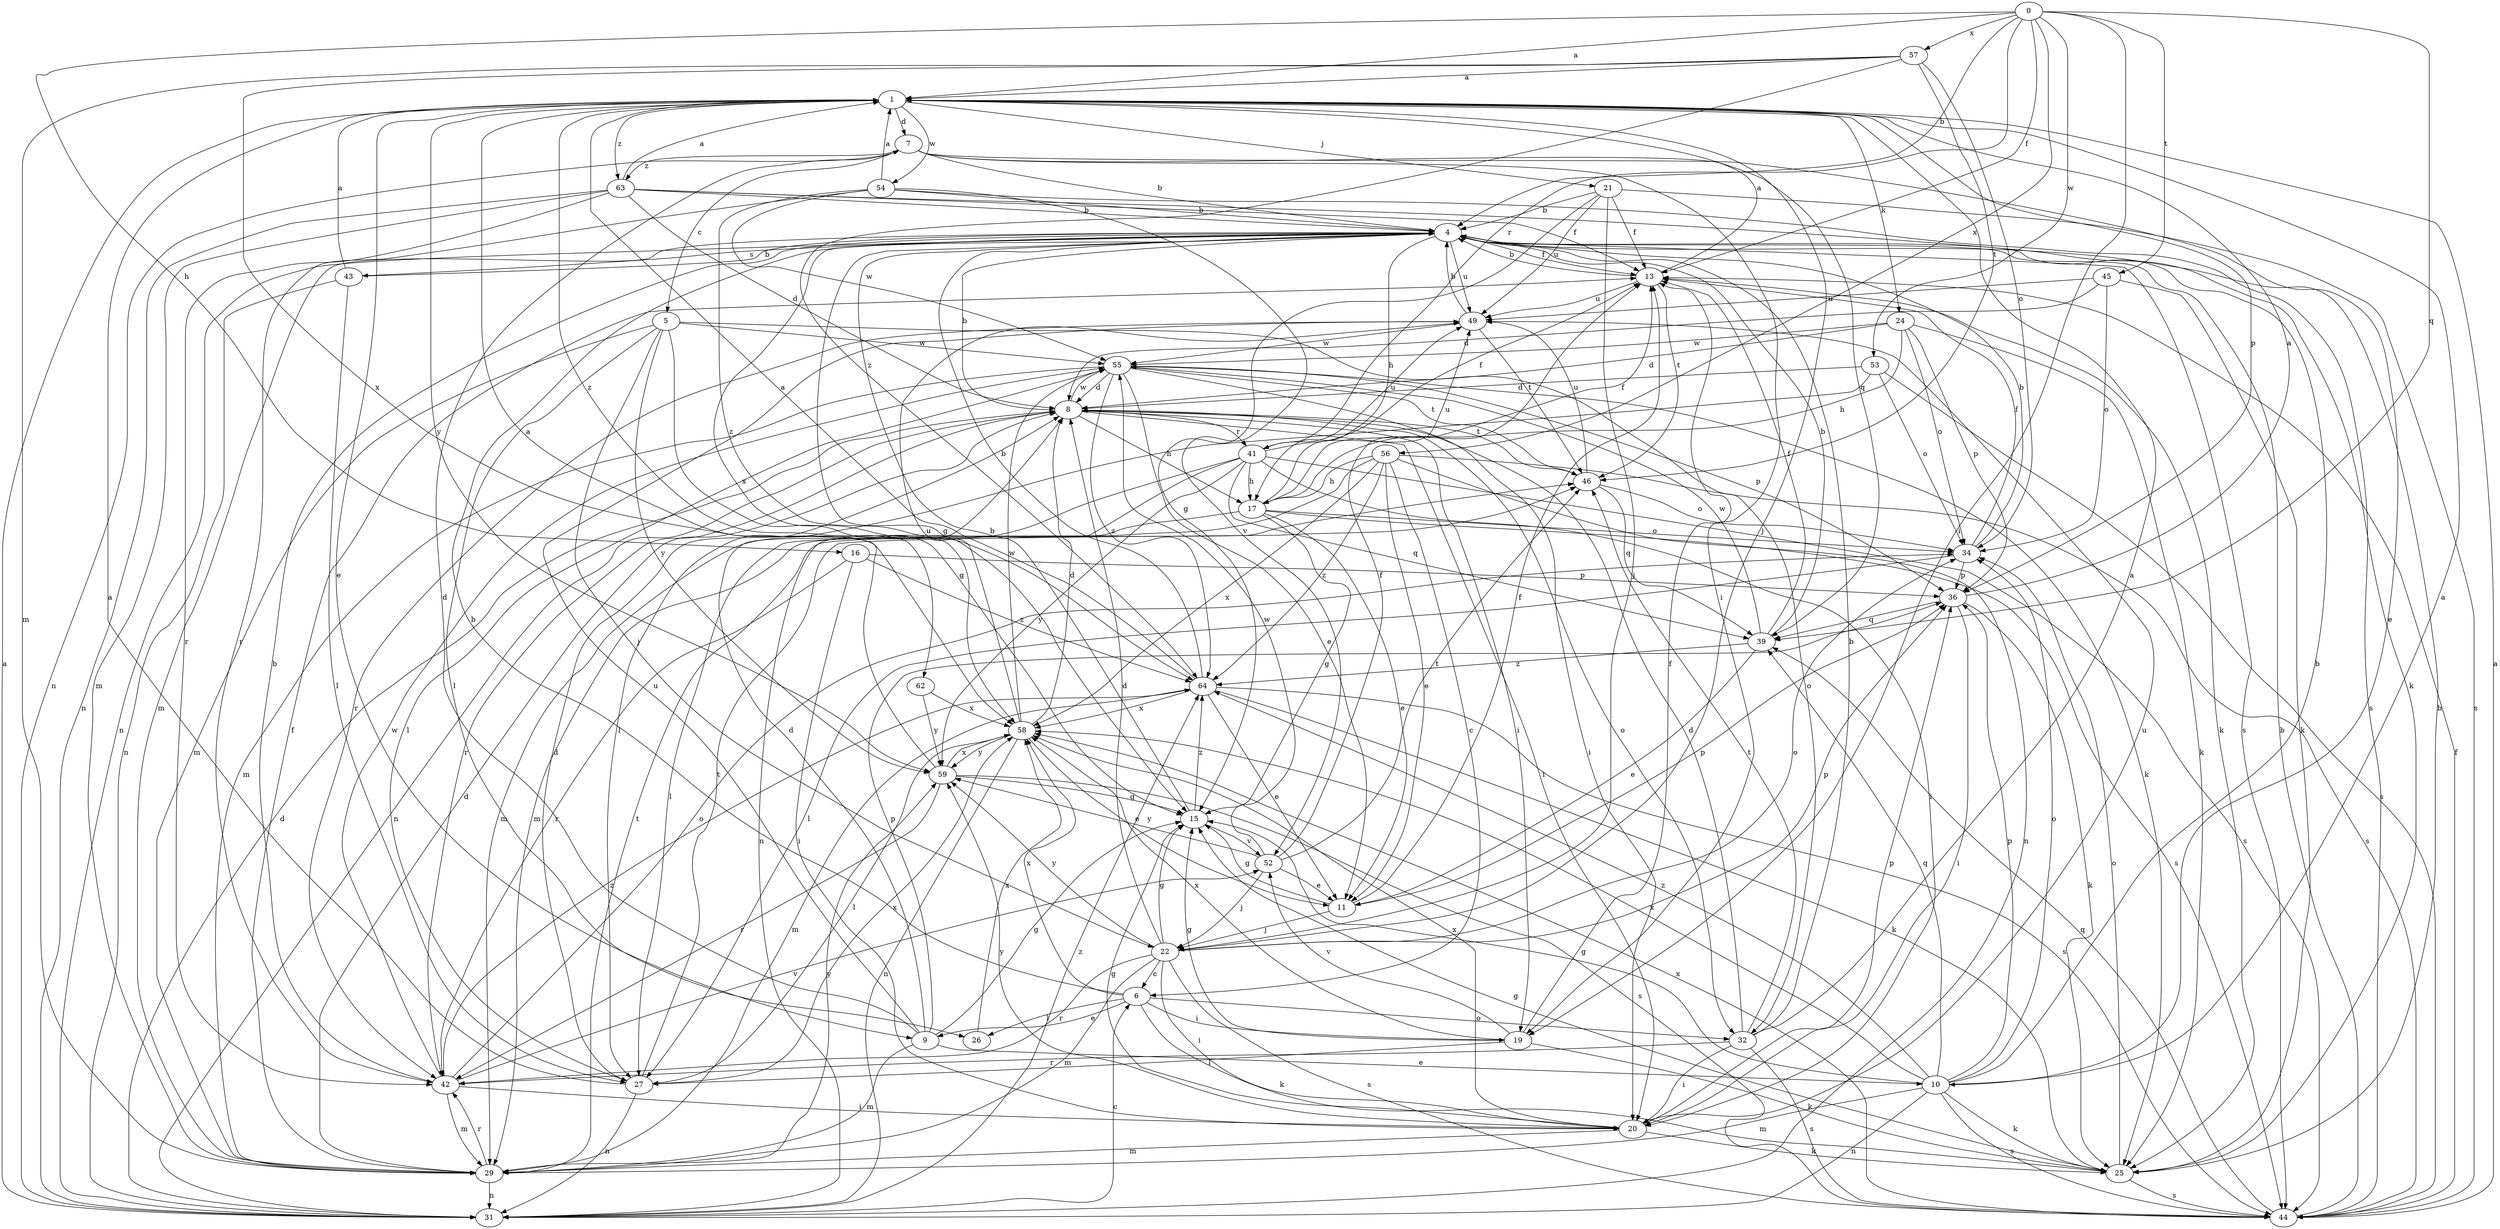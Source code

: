 strict digraph  {
0;
1;
4;
5;
6;
7;
8;
9;
10;
11;
13;
15;
16;
17;
19;
20;
21;
22;
24;
25;
26;
27;
29;
31;
32;
34;
36;
39;
41;
42;
43;
44;
45;
46;
49;
52;
53;
54;
55;
56;
57;
58;
59;
62;
63;
64;
0 -> 1  [label=a];
0 -> 4  [label=b];
0 -> 13  [label=f];
0 -> 16  [label=h];
0 -> 19  [label=i];
0 -> 39  [label=q];
0 -> 41  [label=r];
0 -> 45  [label=t];
0 -> 53  [label=w];
0 -> 56  [label=x];
0 -> 57  [label=x];
1 -> 7  [label=d];
1 -> 9  [label=e];
1 -> 21  [label=j];
1 -> 22  [label=j];
1 -> 24  [label=k];
1 -> 36  [label=p];
1 -> 54  [label=w];
1 -> 59  [label=y];
1 -> 62  [label=z];
1 -> 63  [label=z];
4 -> 13  [label=f];
4 -> 15  [label=g];
4 -> 17  [label=h];
4 -> 29  [label=m];
4 -> 31  [label=n];
4 -> 43  [label=s];
4 -> 44  [label=s];
4 -> 49  [label=u];
4 -> 58  [label=x];
5 -> 15  [label=g];
5 -> 22  [label=j];
5 -> 26  [label=l];
5 -> 29  [label=m];
5 -> 32  [label=o];
5 -> 55  [label=w];
5 -> 59  [label=y];
6 -> 4  [label=b];
6 -> 9  [label=e];
6 -> 19  [label=i];
6 -> 25  [label=k];
6 -> 26  [label=l];
6 -> 32  [label=o];
6 -> 58  [label=x];
7 -> 4  [label=b];
7 -> 5  [label=c];
7 -> 10  [label=e];
7 -> 19  [label=i];
7 -> 31  [label=n];
7 -> 39  [label=q];
7 -> 63  [label=z];
8 -> 4  [label=b];
8 -> 17  [label=h];
8 -> 19  [label=i];
8 -> 20  [label=i];
8 -> 31  [label=n];
8 -> 32  [label=o];
8 -> 41  [label=r];
8 -> 42  [label=r];
8 -> 46  [label=t];
8 -> 55  [label=w];
9 -> 7  [label=d];
9 -> 8  [label=d];
9 -> 10  [label=e];
9 -> 15  [label=g];
9 -> 29  [label=m];
9 -> 36  [label=p];
9 -> 49  [label=u];
10 -> 1  [label=a];
10 -> 4  [label=b];
10 -> 15  [label=g];
10 -> 25  [label=k];
10 -> 29  [label=m];
10 -> 31  [label=n];
10 -> 34  [label=o];
10 -> 36  [label=p];
10 -> 39  [label=q];
10 -> 44  [label=s];
10 -> 58  [label=x];
10 -> 64  [label=z];
11 -> 13  [label=f];
11 -> 15  [label=g];
11 -> 22  [label=j];
11 -> 36  [label=p];
13 -> 1  [label=a];
13 -> 4  [label=b];
13 -> 25  [label=k];
13 -> 46  [label=t];
13 -> 49  [label=u];
15 -> 4  [label=b];
15 -> 52  [label=v];
15 -> 64  [label=z];
16 -> 20  [label=i];
16 -> 36  [label=p];
16 -> 42  [label=r];
16 -> 64  [label=z];
17 -> 11  [label=e];
17 -> 13  [label=f];
17 -> 15  [label=g];
17 -> 27  [label=l];
17 -> 34  [label=o];
17 -> 44  [label=s];
17 -> 49  [label=u];
19 -> 13  [label=f];
19 -> 15  [label=g];
19 -> 25  [label=k];
19 -> 27  [label=l];
19 -> 52  [label=v];
19 -> 58  [label=x];
20 -> 15  [label=g];
20 -> 25  [label=k];
20 -> 29  [label=m];
20 -> 36  [label=p];
20 -> 49  [label=u];
20 -> 58  [label=x];
20 -> 59  [label=y];
21 -> 4  [label=b];
21 -> 13  [label=f];
21 -> 15  [label=g];
21 -> 22  [label=j];
21 -> 44  [label=s];
21 -> 49  [label=u];
22 -> 6  [label=c];
22 -> 8  [label=d];
22 -> 15  [label=g];
22 -> 20  [label=i];
22 -> 29  [label=m];
22 -> 34  [label=o];
22 -> 36  [label=p];
22 -> 42  [label=r];
22 -> 44  [label=s];
22 -> 59  [label=y];
24 -> 8  [label=d];
24 -> 17  [label=h];
24 -> 25  [label=k];
24 -> 34  [label=o];
24 -> 36  [label=p];
24 -> 55  [label=w];
25 -> 4  [label=b];
25 -> 15  [label=g];
25 -> 34  [label=o];
25 -> 44  [label=s];
26 -> 58  [label=x];
27 -> 1  [label=a];
27 -> 8  [label=d];
27 -> 31  [label=n];
27 -> 46  [label=t];
27 -> 58  [label=x];
29 -> 8  [label=d];
29 -> 13  [label=f];
29 -> 31  [label=n];
29 -> 42  [label=r];
29 -> 46  [label=t];
29 -> 59  [label=y];
31 -> 1  [label=a];
31 -> 6  [label=c];
31 -> 8  [label=d];
31 -> 64  [label=z];
32 -> 1  [label=a];
32 -> 4  [label=b];
32 -> 8  [label=d];
32 -> 20  [label=i];
32 -> 42  [label=r];
32 -> 44  [label=s];
32 -> 46  [label=t];
34 -> 4  [label=b];
34 -> 13  [label=f];
34 -> 27  [label=l];
34 -> 36  [label=p];
36 -> 1  [label=a];
36 -> 20  [label=i];
36 -> 25  [label=k];
36 -> 39  [label=q];
39 -> 4  [label=b];
39 -> 11  [label=e];
39 -> 13  [label=f];
39 -> 55  [label=w];
39 -> 64  [label=z];
41 -> 13  [label=f];
41 -> 17  [label=h];
41 -> 20  [label=i];
41 -> 29  [label=m];
41 -> 31  [label=n];
41 -> 39  [label=q];
41 -> 44  [label=s];
41 -> 49  [label=u];
41 -> 59  [label=y];
42 -> 4  [label=b];
42 -> 20  [label=i];
42 -> 29  [label=m];
42 -> 34  [label=o];
42 -> 52  [label=v];
42 -> 55  [label=w];
42 -> 64  [label=z];
43 -> 1  [label=a];
43 -> 4  [label=b];
43 -> 27  [label=l];
43 -> 31  [label=n];
44 -> 1  [label=a];
44 -> 4  [label=b];
44 -> 13  [label=f];
44 -> 39  [label=q];
44 -> 58  [label=x];
45 -> 8  [label=d];
45 -> 25  [label=k];
45 -> 34  [label=o];
45 -> 49  [label=u];
46 -> 34  [label=o];
46 -> 39  [label=q];
46 -> 49  [label=u];
49 -> 4  [label=b];
49 -> 42  [label=r];
49 -> 46  [label=t];
49 -> 55  [label=w];
52 -> 11  [label=e];
52 -> 13  [label=f];
52 -> 22  [label=j];
52 -> 46  [label=t];
52 -> 55  [label=w];
52 -> 59  [label=y];
53 -> 8  [label=d];
53 -> 27  [label=l];
53 -> 34  [label=o];
53 -> 44  [label=s];
54 -> 1  [label=a];
54 -> 4  [label=b];
54 -> 42  [label=r];
54 -> 44  [label=s];
54 -> 52  [label=v];
54 -> 55  [label=w];
54 -> 64  [label=z];
55 -> 8  [label=d];
55 -> 11  [label=e];
55 -> 20  [label=i];
55 -> 25  [label=k];
55 -> 27  [label=l];
55 -> 29  [label=m];
55 -> 36  [label=p];
55 -> 46  [label=t];
55 -> 64  [label=z];
56 -> 6  [label=c];
56 -> 11  [label=e];
56 -> 17  [label=h];
56 -> 29  [label=m];
56 -> 31  [label=n];
56 -> 44  [label=s];
56 -> 58  [label=x];
56 -> 64  [label=z];
57 -> 1  [label=a];
57 -> 29  [label=m];
57 -> 34  [label=o];
57 -> 46  [label=t];
57 -> 58  [label=x];
57 -> 64  [label=z];
58 -> 8  [label=d];
58 -> 11  [label=e];
58 -> 27  [label=l];
58 -> 31  [label=n];
58 -> 49  [label=u];
58 -> 55  [label=w];
58 -> 59  [label=y];
59 -> 1  [label=a];
59 -> 15  [label=g];
59 -> 42  [label=r];
59 -> 44  [label=s];
59 -> 58  [label=x];
62 -> 58  [label=x];
62 -> 59  [label=y];
63 -> 1  [label=a];
63 -> 4  [label=b];
63 -> 8  [label=d];
63 -> 13  [label=f];
63 -> 25  [label=k];
63 -> 29  [label=m];
63 -> 31  [label=n];
63 -> 42  [label=r];
64 -> 1  [label=a];
64 -> 4  [label=b];
64 -> 11  [label=e];
64 -> 25  [label=k];
64 -> 29  [label=m];
64 -> 44  [label=s];
64 -> 58  [label=x];
}
